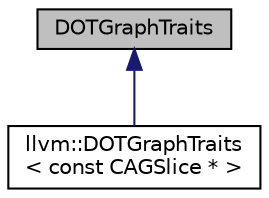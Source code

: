 digraph "DOTGraphTraits"
{
  bgcolor="transparent";
  edge [fontname="Helvetica",fontsize="10",labelfontname="Helvetica",labelfontsize="10"];
  node [fontname="Helvetica",fontsize="10",shape=record];
  Node0 [label="DOTGraphTraits",height=0.2,width=0.4,color="black", fillcolor="grey75", style="filled", fontcolor="black"];
  Node0 -> Node1 [dir="back",color="midnightblue",fontsize="10",style="solid",fontname="Helvetica"];
  Node1 [label="llvm::DOTGraphTraits\l\< const CAGSlice * \>",height=0.2,width=0.4,color="black",URL="$structllvm_1_1DOTGraphTraits_3_01const_01CAGSlice_01_5_01_4.html"];
}

